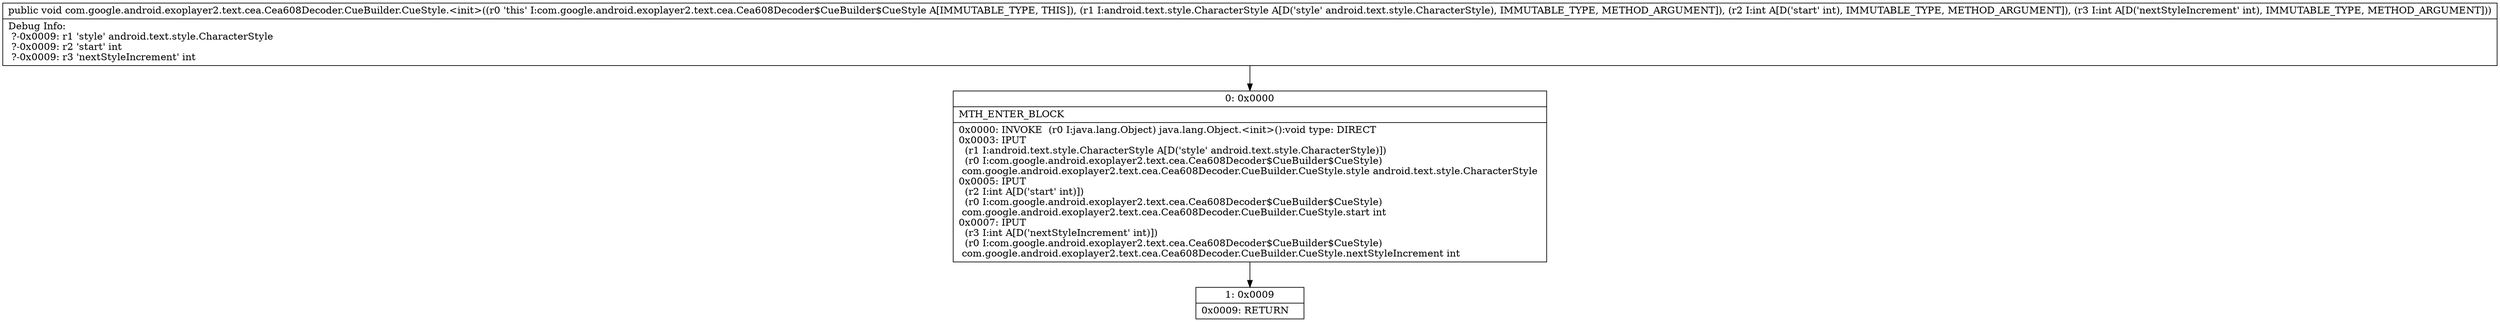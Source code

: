 digraph "CFG forcom.google.android.exoplayer2.text.cea.Cea608Decoder.CueBuilder.CueStyle.\<init\>(Landroid\/text\/style\/CharacterStyle;II)V" {
Node_0 [shape=record,label="{0\:\ 0x0000|MTH_ENTER_BLOCK\l|0x0000: INVOKE  (r0 I:java.lang.Object) java.lang.Object.\<init\>():void type: DIRECT \l0x0003: IPUT  \l  (r1 I:android.text.style.CharacterStyle A[D('style' android.text.style.CharacterStyle)])\l  (r0 I:com.google.android.exoplayer2.text.cea.Cea608Decoder$CueBuilder$CueStyle)\l com.google.android.exoplayer2.text.cea.Cea608Decoder.CueBuilder.CueStyle.style android.text.style.CharacterStyle \l0x0005: IPUT  \l  (r2 I:int A[D('start' int)])\l  (r0 I:com.google.android.exoplayer2.text.cea.Cea608Decoder$CueBuilder$CueStyle)\l com.google.android.exoplayer2.text.cea.Cea608Decoder.CueBuilder.CueStyle.start int \l0x0007: IPUT  \l  (r3 I:int A[D('nextStyleIncrement' int)])\l  (r0 I:com.google.android.exoplayer2.text.cea.Cea608Decoder$CueBuilder$CueStyle)\l com.google.android.exoplayer2.text.cea.Cea608Decoder.CueBuilder.CueStyle.nextStyleIncrement int \l}"];
Node_1 [shape=record,label="{1\:\ 0x0009|0x0009: RETURN   \l}"];
MethodNode[shape=record,label="{public void com.google.android.exoplayer2.text.cea.Cea608Decoder.CueBuilder.CueStyle.\<init\>((r0 'this' I:com.google.android.exoplayer2.text.cea.Cea608Decoder$CueBuilder$CueStyle A[IMMUTABLE_TYPE, THIS]), (r1 I:android.text.style.CharacterStyle A[D('style' android.text.style.CharacterStyle), IMMUTABLE_TYPE, METHOD_ARGUMENT]), (r2 I:int A[D('start' int), IMMUTABLE_TYPE, METHOD_ARGUMENT]), (r3 I:int A[D('nextStyleIncrement' int), IMMUTABLE_TYPE, METHOD_ARGUMENT]))  | Debug Info:\l  ?\-0x0009: r1 'style' android.text.style.CharacterStyle\l  ?\-0x0009: r2 'start' int\l  ?\-0x0009: r3 'nextStyleIncrement' int\l}"];
MethodNode -> Node_0;
Node_0 -> Node_1;
}


